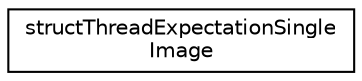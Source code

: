 digraph "Graphical Class Hierarchy"
{
  edge [fontname="Helvetica",fontsize="10",labelfontname="Helvetica",labelfontsize="10"];
  node [fontname="Helvetica",fontsize="10",shape=record];
  rankdir="LR";
  Node0 [label="structThreadExpectationSingle\lImage",height=0.2,width=0.4,color="black", fillcolor="white", style="filled",URL="$structstructThreadExpectationSingleImage.html"];
}
